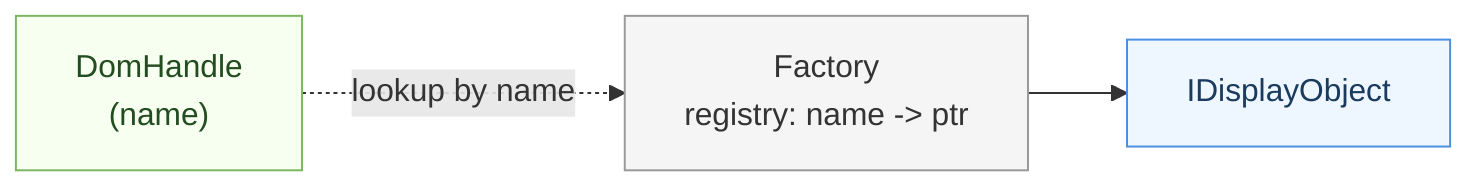 flowchart LR
	classDef core fill:#f5f5f5,stroke:#999,color:#333,stroke-width:1px
	classDef dom  fill:#eef7ff,stroke:#4a90e2,color:#1a3b5d,stroke-width:1px
	classDef handle fill:#f7fff0,stroke:#7bb661,color:#234d20,stroke-width:1px

	Factory["Factory\nregistry: name -> ptr"]:::core
	H["DomHandle\n(name)"]:::handle
	Obj["IDisplayObject"]:::dom

	H -. lookup by name .-> Factory
	Factory --> Obj